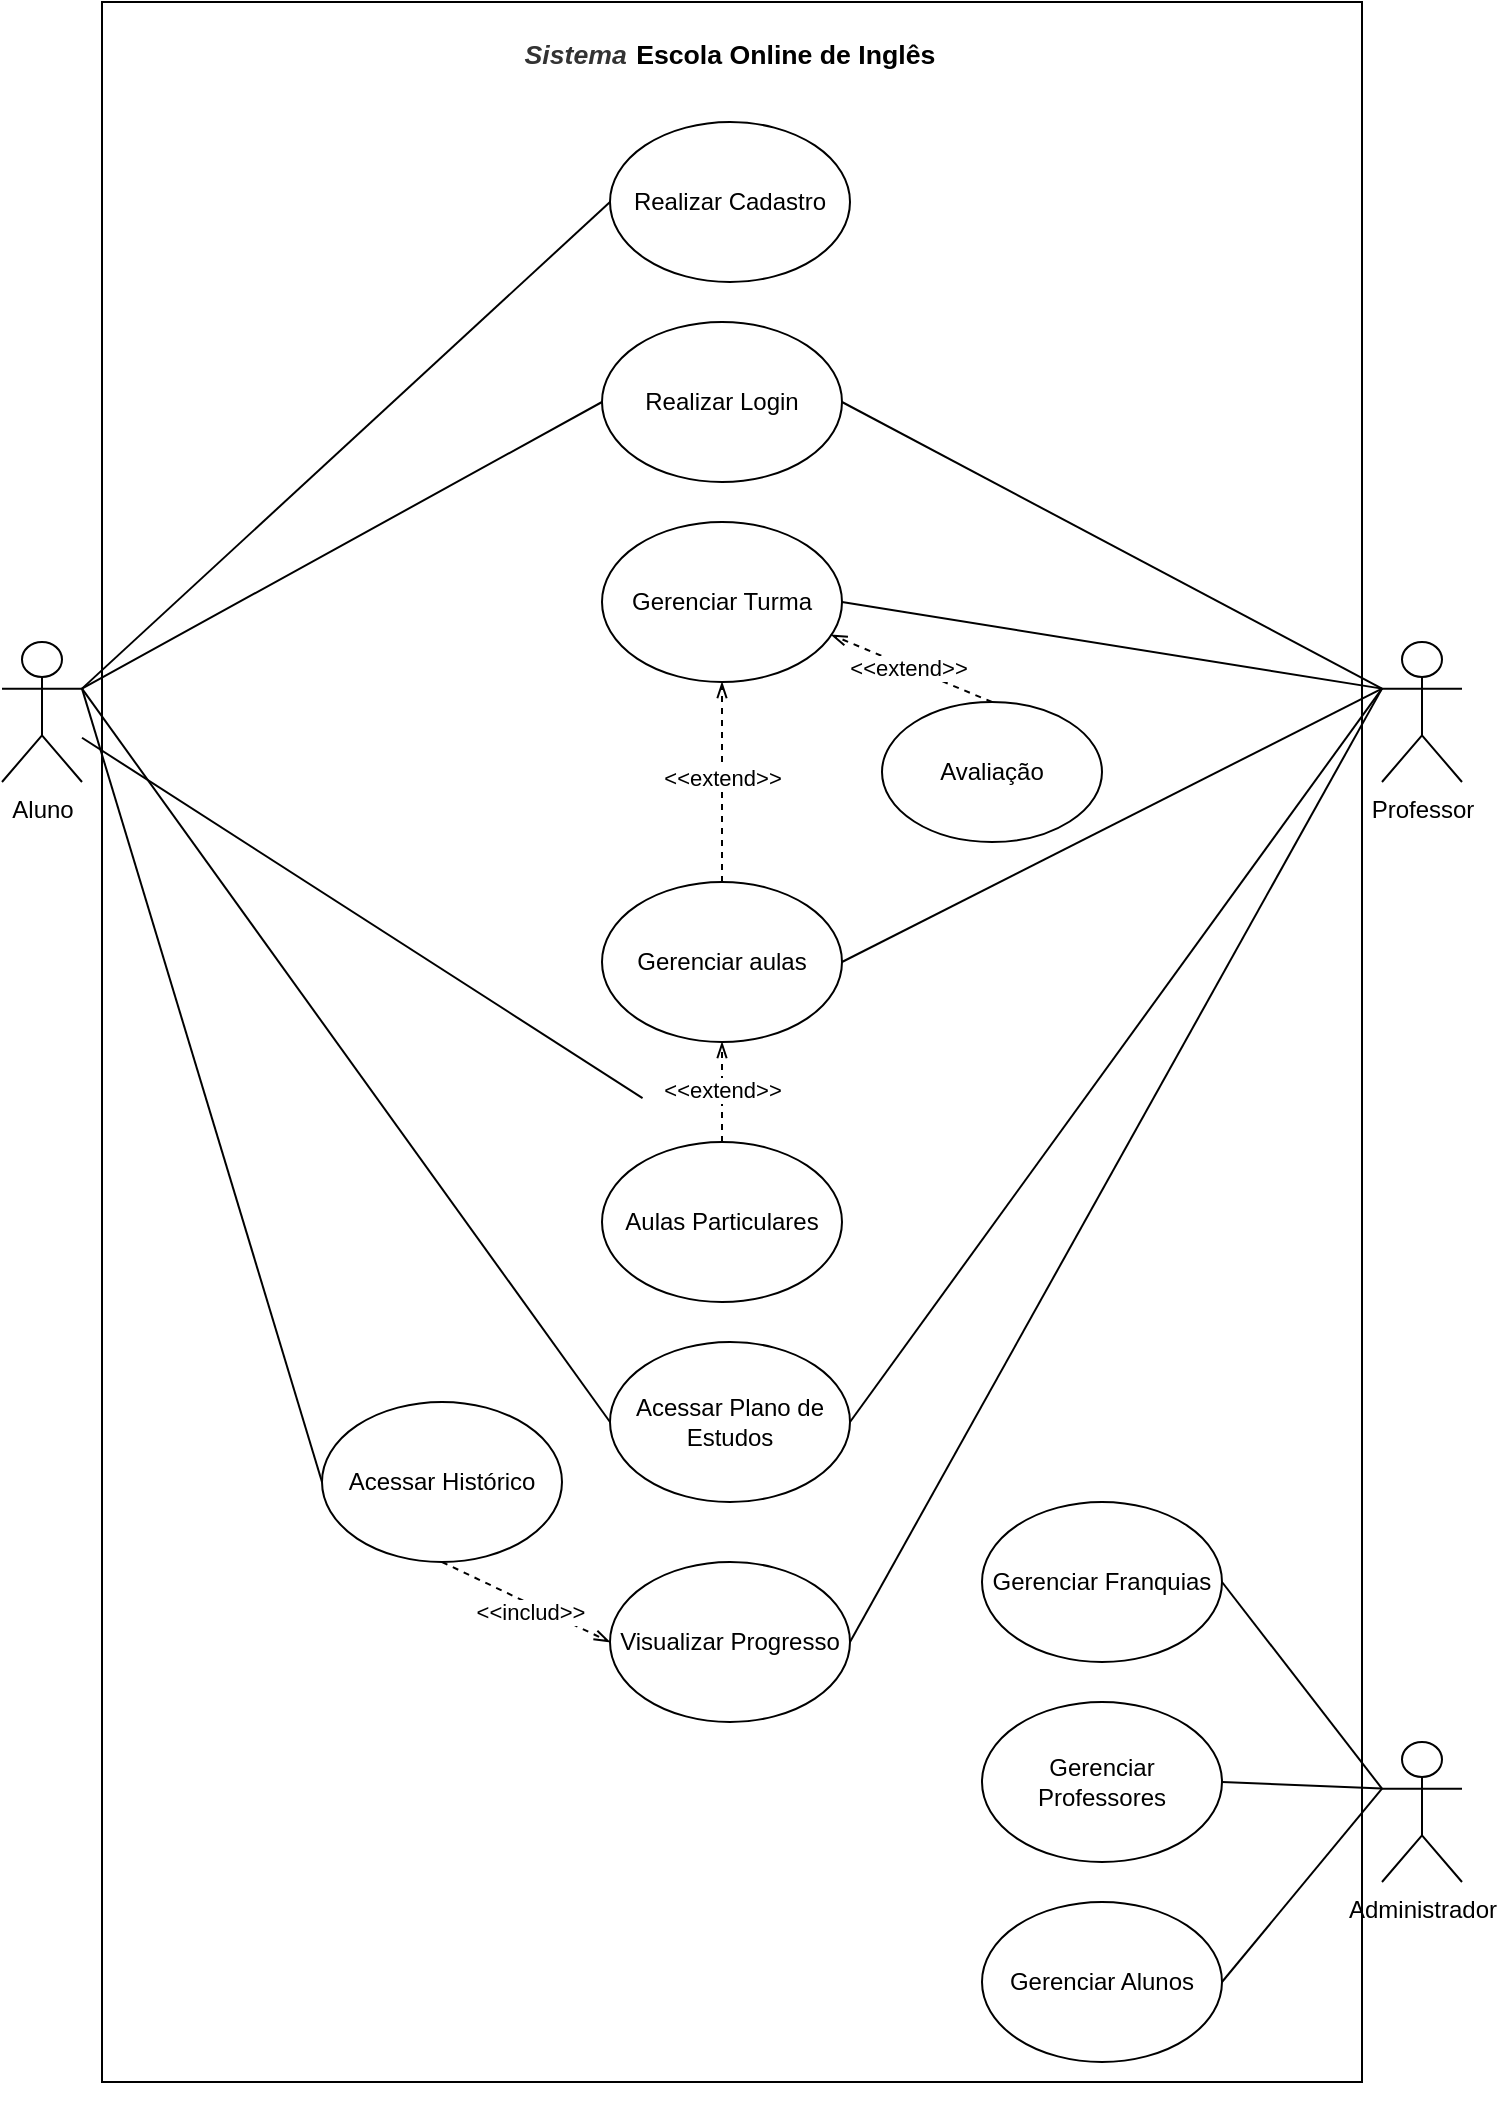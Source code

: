 <mxfile version="24.6.4" type="github">
  <diagram name="Página-1" id="m-IBY62FoGXl0SfGjSz_">
    <mxGraphModel dx="1032" dy="501" grid="1" gridSize="10" guides="1" tooltips="1" connect="1" arrows="1" fold="1" page="1" pageScale="1" pageWidth="827" pageHeight="1169" math="0" shadow="0">
      <root>
        <mxCell id="0" />
        <mxCell id="1" parent="0" />
        <mxCell id="fvHZm7nmAaCpBRlPkl2d-1" value="Aluno" style="shape=umlActor;verticalLabelPosition=bottom;verticalAlign=top;html=1;outlineConnect=0;" parent="1" vertex="1">
          <mxGeometry x="50" y="320" width="40" height="70" as="geometry" />
        </mxCell>
        <mxCell id="fvHZm7nmAaCpBRlPkl2d-4" value="Professor" style="shape=umlActor;verticalLabelPosition=bottom;verticalAlign=top;html=1;outlineConnect=0;" parent="1" vertex="1">
          <mxGeometry x="740" y="320" width="40" height="70" as="geometry" />
        </mxCell>
        <mxCell id="fvHZm7nmAaCpBRlPkl2d-7" value="Realizar Cadastro" style="ellipse;whiteSpace=wrap;html=1;" parent="1" vertex="1">
          <mxGeometry x="354" y="60" width="120" height="80" as="geometry" />
        </mxCell>
        <mxCell id="fvHZm7nmAaCpBRlPkl2d-8" value="Realizar Login" style="ellipse;whiteSpace=wrap;html=1;" parent="1" vertex="1">
          <mxGeometry x="350" y="160" width="120" height="80" as="geometry" />
        </mxCell>
        <mxCell id="fvHZm7nmAaCpBRlPkl2d-9" value="Gerenciar Turma" style="ellipse;whiteSpace=wrap;html=1;" parent="1" vertex="1">
          <mxGeometry x="350" y="260" width="120" height="80" as="geometry" />
        </mxCell>
        <mxCell id="fvHZm7nmAaCpBRlPkl2d-10" value="Gerenciar aulas" style="ellipse;whiteSpace=wrap;html=1;" parent="1" vertex="1">
          <mxGeometry x="350" y="440" width="120" height="80" as="geometry" />
        </mxCell>
        <mxCell id="fvHZm7nmAaCpBRlPkl2d-11" value="Avaliação" style="ellipse;whiteSpace=wrap;html=1;" parent="1" vertex="1">
          <mxGeometry x="490" y="350" width="110" height="70" as="geometry" />
        </mxCell>
        <mxCell id="fvHZm7nmAaCpBRlPkl2d-12" value="Aulas Particulares" style="ellipse;whiteSpace=wrap;html=1;" parent="1" vertex="1">
          <mxGeometry x="350" y="570" width="120" height="80" as="geometry" />
        </mxCell>
        <mxCell id="fvHZm7nmAaCpBRlPkl2d-13" value="Acessar Plano de Estudos" style="ellipse;whiteSpace=wrap;html=1;" parent="1" vertex="1">
          <mxGeometry x="354" y="670" width="120" height="80" as="geometry" />
        </mxCell>
        <mxCell id="fvHZm7nmAaCpBRlPkl2d-14" value="Acessar Histórico" style="ellipse;whiteSpace=wrap;html=1;" parent="1" vertex="1">
          <mxGeometry x="210" y="700" width="120" height="80" as="geometry" />
        </mxCell>
        <mxCell id="fvHZm7nmAaCpBRlPkl2d-15" value="Visualizar Progresso" style="ellipse;whiteSpace=wrap;html=1;" parent="1" vertex="1">
          <mxGeometry x="354" y="780" width="120" height="80" as="geometry" />
        </mxCell>
        <mxCell id="fvHZm7nmAaCpBRlPkl2d-19" value="" style="endArrow=none;html=1;rounded=0;exitX=1;exitY=0.333;exitDx=0;exitDy=0;exitPerimeter=0;entryX=0;entryY=0.5;entryDx=0;entryDy=0;" parent="1" source="fvHZm7nmAaCpBRlPkl2d-1" target="fvHZm7nmAaCpBRlPkl2d-7" edge="1">
          <mxGeometry width="50" height="50" relative="1" as="geometry">
            <mxPoint x="370" y="310" as="sourcePoint" />
            <mxPoint x="420" y="260" as="targetPoint" />
          </mxGeometry>
        </mxCell>
        <mxCell id="fvHZm7nmAaCpBRlPkl2d-20" value="" style="endArrow=none;html=1;rounded=0;exitX=1;exitY=0.333;exitDx=0;exitDy=0;exitPerimeter=0;entryX=0;entryY=0.5;entryDx=0;entryDy=0;" parent="1" source="fvHZm7nmAaCpBRlPkl2d-1" target="fvHZm7nmAaCpBRlPkl2d-8" edge="1">
          <mxGeometry width="50" height="50" relative="1" as="geometry">
            <mxPoint x="170" y="353" as="sourcePoint" />
            <mxPoint x="370" y="60" as="targetPoint" />
          </mxGeometry>
        </mxCell>
        <mxCell id="fvHZm7nmAaCpBRlPkl2d-21" value="" style="endArrow=none;html=1;rounded=0;exitX=0;exitY=0.333;exitDx=0;exitDy=0;exitPerimeter=0;entryX=1;entryY=0.5;entryDx=0;entryDy=0;" parent="1" source="fvHZm7nmAaCpBRlPkl2d-4" target="fvHZm7nmAaCpBRlPkl2d-8" edge="1">
          <mxGeometry width="50" height="50" relative="1" as="geometry">
            <mxPoint x="170" y="353" as="sourcePoint" />
            <mxPoint x="370" y="180" as="targetPoint" />
          </mxGeometry>
        </mxCell>
        <mxCell id="fvHZm7nmAaCpBRlPkl2d-23" value="" style="endArrow=none;html=1;rounded=0;exitX=0;exitY=0.333;exitDx=0;exitDy=0;exitPerimeter=0;entryX=1;entryY=0.5;entryDx=0;entryDy=0;" parent="1" source="fvHZm7nmAaCpBRlPkl2d-4" target="fvHZm7nmAaCpBRlPkl2d-9" edge="1">
          <mxGeometry width="50" height="50" relative="1" as="geometry">
            <mxPoint x="650" y="353" as="sourcePoint" />
            <mxPoint x="490" y="180" as="targetPoint" />
          </mxGeometry>
        </mxCell>
        <mxCell id="fvHZm7nmAaCpBRlPkl2d-24" value="" style="endArrow=none;html=1;rounded=0;exitX=0;exitY=0.333;exitDx=0;exitDy=0;exitPerimeter=0;entryX=1;entryY=0.5;entryDx=0;entryDy=0;" parent="1" source="fvHZm7nmAaCpBRlPkl2d-4" target="fvHZm7nmAaCpBRlPkl2d-10" edge="1">
          <mxGeometry width="50" height="50" relative="1" as="geometry">
            <mxPoint x="650" y="353" as="sourcePoint" />
            <mxPoint x="490" y="330" as="targetPoint" />
          </mxGeometry>
        </mxCell>
        <mxCell id="fvHZm7nmAaCpBRlPkl2d-25" value="" style="endArrow=none;html=1;rounded=0;exitX=0;exitY=0.333;exitDx=0;exitDy=0;exitPerimeter=0;entryX=1;entryY=0.5;entryDx=0;entryDy=0;" parent="1" source="fvHZm7nmAaCpBRlPkl2d-4" target="fvHZm7nmAaCpBRlPkl2d-13" edge="1">
          <mxGeometry width="50" height="50" relative="1" as="geometry">
            <mxPoint x="650" y="353" as="sourcePoint" />
            <mxPoint x="480" y="500" as="targetPoint" />
          </mxGeometry>
        </mxCell>
        <mxCell id="fvHZm7nmAaCpBRlPkl2d-26" value="" style="endArrow=none;html=1;rounded=0;exitX=0;exitY=0.333;exitDx=0;exitDy=0;exitPerimeter=0;entryX=1;entryY=0.5;entryDx=0;entryDy=0;" parent="1" source="fvHZm7nmAaCpBRlPkl2d-4" target="fvHZm7nmAaCpBRlPkl2d-15" edge="1">
          <mxGeometry width="50" height="50" relative="1" as="geometry">
            <mxPoint x="650" y="353" as="sourcePoint" />
            <mxPoint x="480" y="750" as="targetPoint" />
          </mxGeometry>
        </mxCell>
        <mxCell id="fvHZm7nmAaCpBRlPkl2d-27" value="" style="endArrow=none;html=1;rounded=0;exitX=1;exitY=0.333;exitDx=0;exitDy=0;exitPerimeter=0;entryX=0;entryY=0.5;entryDx=0;entryDy=0;" parent="1" source="fvHZm7nmAaCpBRlPkl2d-1" target="fvHZm7nmAaCpBRlPkl2d-14" edge="1">
          <mxGeometry width="50" height="50" relative="1" as="geometry">
            <mxPoint x="170" y="353" as="sourcePoint" />
            <mxPoint x="360" y="500" as="targetPoint" />
          </mxGeometry>
        </mxCell>
        <mxCell id="fvHZm7nmAaCpBRlPkl2d-29" value="" style="endArrow=openThin;html=1;rounded=0;exitX=0.5;exitY=0;exitDx=0;exitDy=0;entryX=0.955;entryY=0.705;entryDx=0;entryDy=0;dashed=1;startArrow=none;startFill=0;endFill=0;entryPerimeter=0;" parent="1" source="fvHZm7nmAaCpBRlPkl2d-11" target="fvHZm7nmAaCpBRlPkl2d-9" edge="1">
          <mxGeometry width="50" height="50" relative="1" as="geometry">
            <mxPoint x="650" y="353" as="sourcePoint" />
            <mxPoint x="490" y="290" as="targetPoint" />
          </mxGeometry>
        </mxCell>
        <mxCell id="fvHZm7nmAaCpBRlPkl2d-30" value="&amp;lt;&amp;lt;extend&amp;gt;&amp;gt;" style="edgeLabel;html=1;align=center;verticalAlign=middle;resizable=0;points=[];" parent="fvHZm7nmAaCpBRlPkl2d-29" vertex="1" connectable="0">
          <mxGeometry x="0.05" relative="1" as="geometry">
            <mxPoint as="offset" />
          </mxGeometry>
        </mxCell>
        <mxCell id="fvHZm7nmAaCpBRlPkl2d-31" value="" style="endArrow=openThin;html=1;rounded=0;exitX=0.5;exitY=0;exitDx=0;exitDy=0;entryX=0.5;entryY=1;entryDx=0;entryDy=0;dashed=1;startArrow=none;startFill=0;endFill=0;" parent="1" source="fvHZm7nmAaCpBRlPkl2d-10" target="fvHZm7nmAaCpBRlPkl2d-9" edge="1">
          <mxGeometry width="50" height="50" relative="1" as="geometry">
            <mxPoint x="484" y="370" as="sourcePoint" />
            <mxPoint x="430" y="330" as="targetPoint" />
          </mxGeometry>
        </mxCell>
        <mxCell id="fvHZm7nmAaCpBRlPkl2d-32" value="&amp;lt;&amp;lt;extend&amp;gt;&amp;gt;" style="edgeLabel;html=1;align=center;verticalAlign=middle;resizable=0;points=[];" parent="fvHZm7nmAaCpBRlPkl2d-31" vertex="1" connectable="0">
          <mxGeometry x="0.05" relative="1" as="geometry">
            <mxPoint as="offset" />
          </mxGeometry>
        </mxCell>
        <mxCell id="fvHZm7nmAaCpBRlPkl2d-33" value="" style="endArrow=openThin;html=1;rounded=0;exitX=0.5;exitY=0;exitDx=0;exitDy=0;entryX=0.5;entryY=1;entryDx=0;entryDy=0;dashed=1;startArrow=none;startFill=0;endFill=0;" parent="1" source="fvHZm7nmAaCpBRlPkl2d-12" target="fvHZm7nmAaCpBRlPkl2d-10" edge="1">
          <mxGeometry width="50" height="50" relative="1" as="geometry">
            <mxPoint x="300" y="640" as="sourcePoint" />
            <mxPoint x="300" y="500" as="targetPoint" />
          </mxGeometry>
        </mxCell>
        <mxCell id="fvHZm7nmAaCpBRlPkl2d-34" value="&amp;lt;&amp;lt;extend&amp;gt;&amp;gt;" style="edgeLabel;html=1;align=center;verticalAlign=middle;resizable=0;points=[];" parent="fvHZm7nmAaCpBRlPkl2d-33" vertex="1" connectable="0">
          <mxGeometry x="0.05" relative="1" as="geometry">
            <mxPoint as="offset" />
          </mxGeometry>
        </mxCell>
        <mxCell id="fvHZm7nmAaCpBRlPkl2d-35" value="" style="endArrow=none;html=1;rounded=0;exitX=1;exitY=0.333;exitDx=0;exitDy=0;exitPerimeter=0;entryX=0;entryY=0.5;entryDx=0;entryDy=0;" parent="1" source="fvHZm7nmAaCpBRlPkl2d-1" target="fvHZm7nmAaCpBRlPkl2d-13" edge="1">
          <mxGeometry width="50" height="50" relative="1" as="geometry">
            <mxPoint x="170" y="353" as="sourcePoint" />
            <mxPoint x="190" y="750" as="targetPoint" />
          </mxGeometry>
        </mxCell>
        <mxCell id="fvHZm7nmAaCpBRlPkl2d-36" value="" style="endArrow=openThin;html=1;rounded=0;exitX=0.5;exitY=1;exitDx=0;exitDy=0;entryX=0;entryY=0.5;entryDx=0;entryDy=0;dashed=1;startArrow=none;startFill=0;endFill=0;" parent="1" source="fvHZm7nmAaCpBRlPkl2d-14" target="fvHZm7nmAaCpBRlPkl2d-15" edge="1">
          <mxGeometry width="50" height="50" relative="1" as="geometry">
            <mxPoint x="270" y="910" as="sourcePoint" />
            <mxPoint x="270" y="770" as="targetPoint" />
          </mxGeometry>
        </mxCell>
        <mxCell id="fvHZm7nmAaCpBRlPkl2d-37" value="&amp;lt;&amp;lt;includ&amp;gt;&amp;gt;" style="edgeLabel;html=1;align=center;verticalAlign=middle;resizable=0;points=[];" parent="fvHZm7nmAaCpBRlPkl2d-36" vertex="1" connectable="0">
          <mxGeometry x="0.05" relative="1" as="geometry">
            <mxPoint y="4" as="offset" />
          </mxGeometry>
        </mxCell>
        <mxCell id="fvHZm7nmAaCpBRlPkl2d-39" value="Administrador" style="shape=umlActor;verticalLabelPosition=bottom;verticalAlign=top;html=1;outlineConnect=0;" parent="1" vertex="1">
          <mxGeometry x="740" y="870" width="40" height="70" as="geometry" />
        </mxCell>
        <mxCell id="fvHZm7nmAaCpBRlPkl2d-43" value="Gerenciar Franquias" style="ellipse;whiteSpace=wrap;html=1;" parent="1" vertex="1">
          <mxGeometry x="540" y="750" width="120" height="80" as="geometry" />
        </mxCell>
        <mxCell id="fvHZm7nmAaCpBRlPkl2d-44" value="Gerenciar Alunos" style="ellipse;whiteSpace=wrap;html=1;" parent="1" vertex="1">
          <mxGeometry x="540" y="950" width="120" height="80" as="geometry" />
        </mxCell>
        <mxCell id="fvHZm7nmAaCpBRlPkl2d-45" value="Gerenciar Professores" style="ellipse;whiteSpace=wrap;html=1;" parent="1" vertex="1">
          <mxGeometry x="540" y="850" width="120" height="80" as="geometry" />
        </mxCell>
        <mxCell id="fvHZm7nmAaCpBRlPkl2d-46" value="" style="endArrow=none;html=1;rounded=0;entryX=1;entryY=0.5;entryDx=0;entryDy=0;exitX=0;exitY=0.333;exitDx=0;exitDy=0;exitPerimeter=0;" parent="1" source="fvHZm7nmAaCpBRlPkl2d-39" target="fvHZm7nmAaCpBRlPkl2d-43" edge="1">
          <mxGeometry width="50" height="50" relative="1" as="geometry">
            <mxPoint x="780" y="850" as="sourcePoint" />
            <mxPoint x="520" y="1027" as="targetPoint" />
          </mxGeometry>
        </mxCell>
        <mxCell id="fvHZm7nmAaCpBRlPkl2d-47" value="" style="endArrow=none;html=1;rounded=0;entryX=1;entryY=0.5;entryDx=0;entryDy=0;exitX=0;exitY=0.333;exitDx=0;exitDy=0;exitPerimeter=0;" parent="1" source="fvHZm7nmAaCpBRlPkl2d-39" target="fvHZm7nmAaCpBRlPkl2d-45" edge="1">
          <mxGeometry width="50" height="50" relative="1" as="geometry">
            <mxPoint x="750" y="928" as="sourcePoint" />
            <mxPoint x="680" y="830" as="targetPoint" />
          </mxGeometry>
        </mxCell>
        <mxCell id="fvHZm7nmAaCpBRlPkl2d-48" value="" style="endArrow=none;html=1;rounded=0;entryX=1;entryY=0.5;entryDx=0;entryDy=0;exitX=0;exitY=0.333;exitDx=0;exitDy=0;exitPerimeter=0;" parent="1" source="fvHZm7nmAaCpBRlPkl2d-39" target="fvHZm7nmAaCpBRlPkl2d-44" edge="1">
          <mxGeometry width="50" height="50" relative="1" as="geometry">
            <mxPoint x="750" y="928" as="sourcePoint" />
            <mxPoint x="680" y="830" as="targetPoint" />
          </mxGeometry>
        </mxCell>
        <mxCell id="fvHZm7nmAaCpBRlPkl2d-49" value="" style="rounded=0;whiteSpace=wrap;html=1;fillStyle=solid;fillColor=none;" parent="1" vertex="1">
          <mxGeometry x="100" width="630" height="1040" as="geometry" />
        </mxCell>
        <mxCell id="fvHZm7nmAaCpBRlPkl2d-50" value="&lt;span data-lucid-content=&quot;{&amp;quot;t&amp;quot;:&amp;quot;Sistema Escola Online de Inglês &amp;quot;,&amp;quot;m&amp;quot;:[{&amp;quot;s&amp;quot;:0,&amp;quot;n&amp;quot;:&amp;quot;fc&amp;quot;,&amp;quot;v&amp;quot;:&amp;quot;Bold Oblique&amp;quot;,&amp;quot;e&amp;quot;:8},{&amp;quot;s&amp;quot;:0,&amp;quot;n&amp;quot;:&amp;quot;fid&amp;quot;,&amp;quot;v&amp;quot;:7,&amp;quot;e&amp;quot;:8},{&amp;quot;s&amp;quot;:0,&amp;quot;n&amp;quot;:&amp;quot;i&amp;quot;,&amp;quot;v&amp;quot;:true,&amp;quot;e&amp;quot;:8},{&amp;quot;s&amp;quot;:7,&amp;quot;n&amp;quot;:&amp;quot;s&amp;quot;,&amp;quot;v&amp;quot;:22.222,&amp;quot;e&amp;quot;:8},{&amp;quot;s&amp;quot;:0,&amp;quot;n&amp;quot;:&amp;quot;c&amp;quot;,&amp;quot;v&amp;quot;:&amp;quot;#333333ff&amp;quot;,&amp;quot;e&amp;quot;:8},{&amp;quot;s&amp;quot;:0,&amp;quot;n&amp;quot;:&amp;quot;b&amp;quot;,&amp;quot;v&amp;quot;:true,&amp;quot;e&amp;quot;:32},{&amp;quot;s&amp;quot;:8,&amp;quot;n&amp;quot;:&amp;quot;s&amp;quot;,&amp;quot;v&amp;quot;:17.778,&amp;quot;e&amp;quot;:31},{&amp;quot;s&amp;quot;:31,&amp;quot;n&amp;quot;:&amp;quot;fc&amp;quot;,&amp;quot;v&amp;quot;:&amp;quot;Bold Oblique&amp;quot;,&amp;quot;e&amp;quot;:32},{&amp;quot;s&amp;quot;:31,&amp;quot;n&amp;quot;:&amp;quot;fid&amp;quot;,&amp;quot;v&amp;quot;:7,&amp;quot;e&amp;quot;:32},{&amp;quot;s&amp;quot;:31,&amp;quot;n&amp;quot;:&amp;quot;i&amp;quot;,&amp;quot;v&amp;quot;:true,&amp;quot;e&amp;quot;:32},{&amp;quot;s&amp;quot;:31,&amp;quot;n&amp;quot;:&amp;quot;s&amp;quot;,&amp;quot;v&amp;quot;:22.222,&amp;quot;e&amp;quot;:32},{&amp;quot;s&amp;quot;:31,&amp;quot;n&amp;quot;:&amp;quot;c&amp;quot;,&amp;quot;v&amp;quot;:&amp;quot;#333333ff&amp;quot;,&amp;quot;e&amp;quot;:32},{&amp;quot;s&amp;quot;:0,&amp;quot;n&amp;quot;:&amp;quot;s&amp;quot;,&amp;quot;v&amp;quot;:17.778,&amp;quot;e&amp;quot;:7}]}&quot; data-lucid-type=&quot;application/vnd.lucid.text&quot;&gt;&lt;span style=&quot;font-weight:bold;color:#333333;font-style:italic;font-size:13.333px;&quot;&gt;Sistema&lt;/span&gt;&lt;span style=&quot;font-weight:bold;color:#333333;font-style:italic;font-size:16.667px;&quot;&gt; &lt;/span&gt;&lt;span style=&quot;font-weight:bold;font-size:13.333px;&quot;&gt;Escola Online de Inglês&lt;/span&gt;&lt;span style=&quot;font-weight:bold;color:#333333;font-style:italic;font-size:16.667px;&quot;&gt;&lt;/span&gt;&lt;/span&gt;" style="text;html=1;align=center;verticalAlign=middle;whiteSpace=wrap;rounded=0;" parent="1" vertex="1">
          <mxGeometry x="304" y="10" width="220" height="30" as="geometry" />
        </mxCell>
        <mxCell id="nf26E9T8YTKOBvxkxVXm-1" style="edgeStyle=orthogonalEdgeStyle;rounded=0;orthogonalLoop=1;jettySize=auto;html=1;exitX=0.5;exitY=1;exitDx=0;exitDy=0;" parent="1" source="fvHZm7nmAaCpBRlPkl2d-49" target="fvHZm7nmAaCpBRlPkl2d-49" edge="1">
          <mxGeometry relative="1" as="geometry" />
        </mxCell>
        <mxCell id="nf26E9T8YTKOBvxkxVXm-2" value="" style="endArrow=none;html=1;rounded=0;entryX=0.429;entryY=0.527;entryDx=0;entryDy=0;entryPerimeter=0;" parent="1" source="fvHZm7nmAaCpBRlPkl2d-1" target="fvHZm7nmAaCpBRlPkl2d-49" edge="1">
          <mxGeometry width="50" height="50" relative="1" as="geometry">
            <mxPoint x="40" y="480" as="sourcePoint" />
            <mxPoint x="90" y="430" as="targetPoint" />
          </mxGeometry>
        </mxCell>
      </root>
    </mxGraphModel>
  </diagram>
</mxfile>
